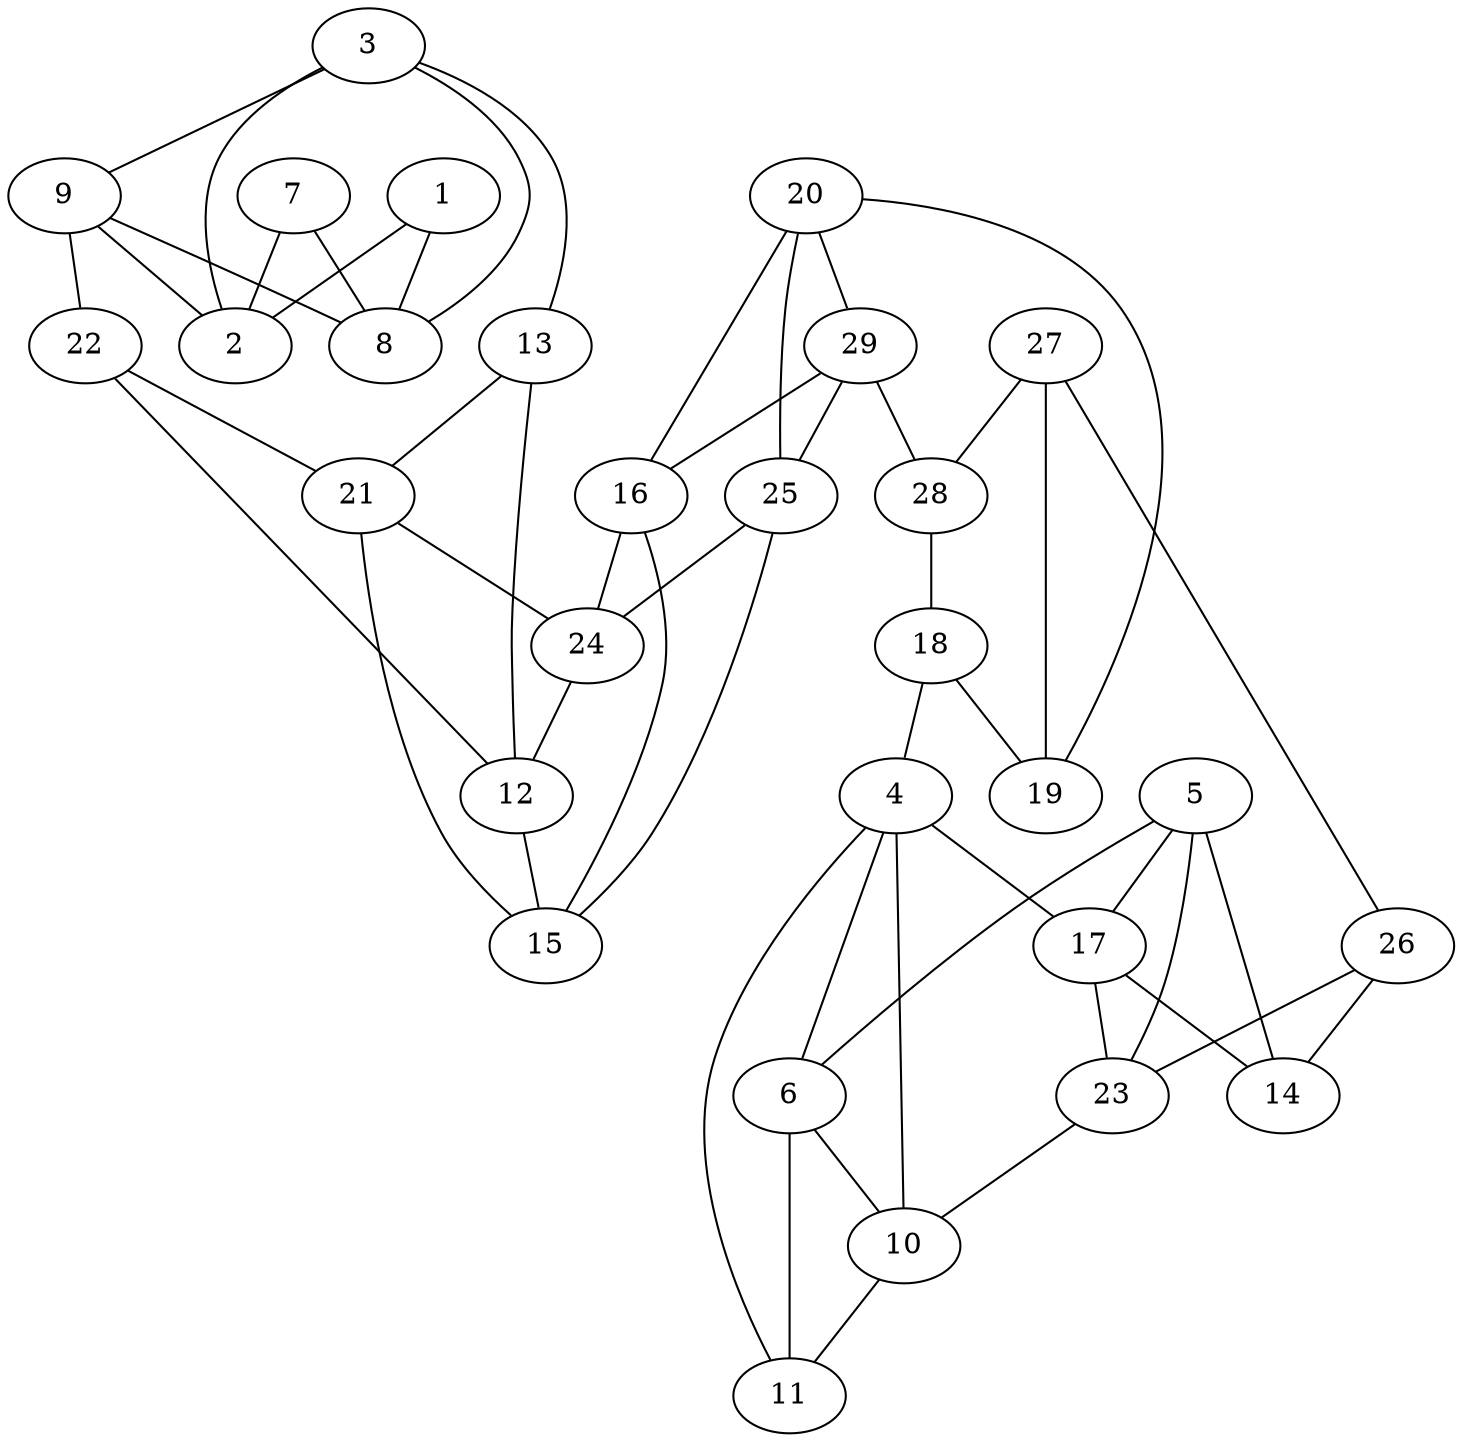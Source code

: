 graph pdb1l1d {
	1	 [aaLength=6,
		sequence=vanDerWaals,
		type=0];
	2	 [aaLength=11,
		sequence=vanDerWaals,
		type=0];
	1 -- 2	 [distance0="12.01744",
		frequency=1,
		type0=1];
	8	 [aaLength=11,
		sequence=vanDerWaals,
		type=0];
	1 -- 8	 [distance0="15.49212",
		frequency=1,
		type0=2];
	3	 [aaLength=6,
		sequence=vanDerWaals,
		type=0];
	3 -- 2	 [distance0="22.23281",
		frequency=1,
		type0=2];
	3 -- 8	 [distance0="22.37151",
		frequency=1,
		type0=3];
	9	 [aaLength=6,
		sequence=vanDerWaals,
		type=0];
	3 -- 9	 [distance0="2.230071",
		frequency=1,
		type0=1];
	13	 [aaLength=5,
		sequence=vanDerWaals,
		type=1];
	3 -- 13	 [distance0="0.0",
		frequency=1,
		type0=4];
	4	 [aaLength=5,
		sequence=vanDerWaals,
		type=0];
	6	 [aaLength=8,
		sequence=vanDerWaals,
		type=0];
	4 -- 6	 [distance0="31.28254",
		frequency=1,
		type0=1];
	11	 [aaLength=8,
		sequence=vanDerWaals,
		type=0];
	4 -- 11	 [distance0="41.42304",
		frequency=1,
		type0=3];
	10	 [aaLength=6,
		sequence=vanDerWaals,
		type=0];
	4 -- 10	 [distance0="37.57188",
		frequency=1,
		type0=2];
	17	 [aaLength=4,
		sequence=vanDerWaals,
		type=1];
	4 -- 17	 [distance0="0.0",
		frequency=1,
		type0=4];
	5	 [aaLength=8,
		sequence=vanDerWaals,
		type=0];
	5 -- 6	 [distance0="0.0",
		frequency=1,
		type0=5];
	14	 [aaLength=5,
		sequence=vanDerWaals,
		type=1];
	5 -- 14	 [distance0="5.0",
		frequency=1,
		type0=1];
	5 -- 17	 [distance0="13.0",
		frequency=1,
		type0=3];
	23	 [aaLength=5,
		sequence=vanDerWaals,
		type=1];
	5 -- 23	 [distance0="5.0",
		frequency=1,
		type0=2];
	6 -- 10	 [distance0="32.32057",
		frequency=1,
		type0=2];
	7	 [aaLength=9,
		sequence=vanDerWaals,
		type=0];
	7 -- 2	 [distance0="15.25482",
		frequency=1,
		type0=2];
	7 -- 8	 [distance0="12.70823",
		distance1="0.0",
		frequency=2,
		type0=1,
		type1=5];
	9 -- 2	 [distance0="21.09762",
		frequency=1,
		type0=2];
	9 -- 8	 [distance0="21.4824",
		frequency=1,
		type0=3];
	22	 [aaLength=5,
		sequence=vanDerWaals,
		type=1];
	9 -- 22	 [distance0="0.0",
		frequency=1,
		type0=4];
	10 -- 11	 [distance0="9.369821",
		distance1="0.0",
		frequency=2,
		type0=1,
		type1=5];
	11 -- 6	 [distance0="34.83624",
		frequency=1,
		type0=2];
	12	 [aaLength=4,
		sequence=vanDerWaals,
		type=1];
	15	 [aaLength=2,
		sequence=vanDerWaals,
		type=1];
	12 -- 15	 [distance0="7.0",
		distance1="0.0",
		frequency=2,
		type0=2,
		type1=4];
	13 -- 12	 [distance0="10.0",
		distance1="0.0",
		frequency=2,
		type0=2,
		type1=4];
	21	 [aaLength=4,
		sequence=vanDerWaals,
		type=1];
	13 -- 21	 [distance0="10.0",
		frequency=1,
		type0=3];
	16	 [aaLength=2,
		sequence=vanDerWaals,
		type=1];
	16 -- 15	 [distance0="9.0",
		frequency=1,
		type0=2];
	24	 [aaLength=2,
		sequence=vanDerWaals,
		type=1];
	16 -- 24	 [distance0="9.0",
		frequency=1,
		type0=3];
	17 -- 14	 [distance0="8.0",
		distance1="0.0",
		frequency=2,
		type0=2,
		type1=4];
	17 -- 23	 [distance0="8.0",
		frequency=1,
		type0=3];
	18	 [aaLength=6,
		sequence=vanDerWaals,
		type=1];
	18 -- 4	 [distance0="0.0",
		frequency=1,
		type0=4];
	19	 [aaLength=6,
		sequence=vanDerWaals,
		type=1];
	18 -- 19	 [distance0="11.0",
		frequency=1,
		type0=2];
	20	 [aaLength=6,
		sequence=vanDerWaals,
		type=1];
	20 -- 16	 [distance0="10.0",
		frequency=1,
		type0=2];
	20 -- 19	 [distance0="0.0",
		frequency=1,
		type0=4];
	25	 [aaLength=2,
		sequence=vanDerWaals,
		type=1];
	20 -- 25	 [distance0="10.0",
		frequency=1,
		type0=3];
	29	 [aaLength=6,
		sequence=vanDerWaals,
		type=1];
	20 -- 29	 [distance0="0.0",
		frequency=1,
		type0=1];
	21 -- 15	 [distance0="7.0",
		frequency=1,
		type0=2];
	21 -- 24	 [distance0="7.0",
		distance1="0.0",
		frequency=2,
		type0=3,
		type1=4];
	22 -- 12	 [distance0="10.0",
		frequency=1,
		type0=2];
	22 -- 21	 [distance0="10.0",
		distance1="0.0",
		frequency=2,
		type0=3,
		type1=4];
	23 -- 10	 [distance0="0.0",
		frequency=1,
		type0=4];
	24 -- 12	 [distance0="7.0",
		frequency=1,
		type0=2];
	25 -- 15	 [distance0="9.0",
		frequency=1,
		type0=2];
	25 -- 24	 [distance0="9.0",
		frequency=1,
		type0=3];
	26	 [aaLength=4,
		sequence=vanDerWaals,
		type=1];
	26 -- 14	 [distance0="8.0",
		frequency=1,
		type0=2];
	26 -- 23	 [distance0="8.0",
		distance1="0.0",
		frequency=2,
		type0=3,
		type1=4];
	27	 [aaLength=6,
		sequence=vanDerWaals,
		type=1];
	27 -- 19	 [distance0="11.0",
		frequency=1,
		type0=2];
	27 -- 26	 [distance0="0.0",
		frequency=1,
		type0=4];
	28	 [aaLength=6,
		sequence=vanDerWaals,
		type=1];
	27 -- 28	 [distance0="11.0",
		frequency=1,
		type0=3];
	28 -- 18	 [distance0="11.0",
		frequency=1,
		type0=2];
	29 -- 16	 [distance0="10.0",
		frequency=1,
		type0=2];
	29 -- 25	 [distance0="10.0",
		frequency=1,
		type0=3];
	29 -- 28	 [distance0="0.0",
		frequency=1,
		type0=4];
}
